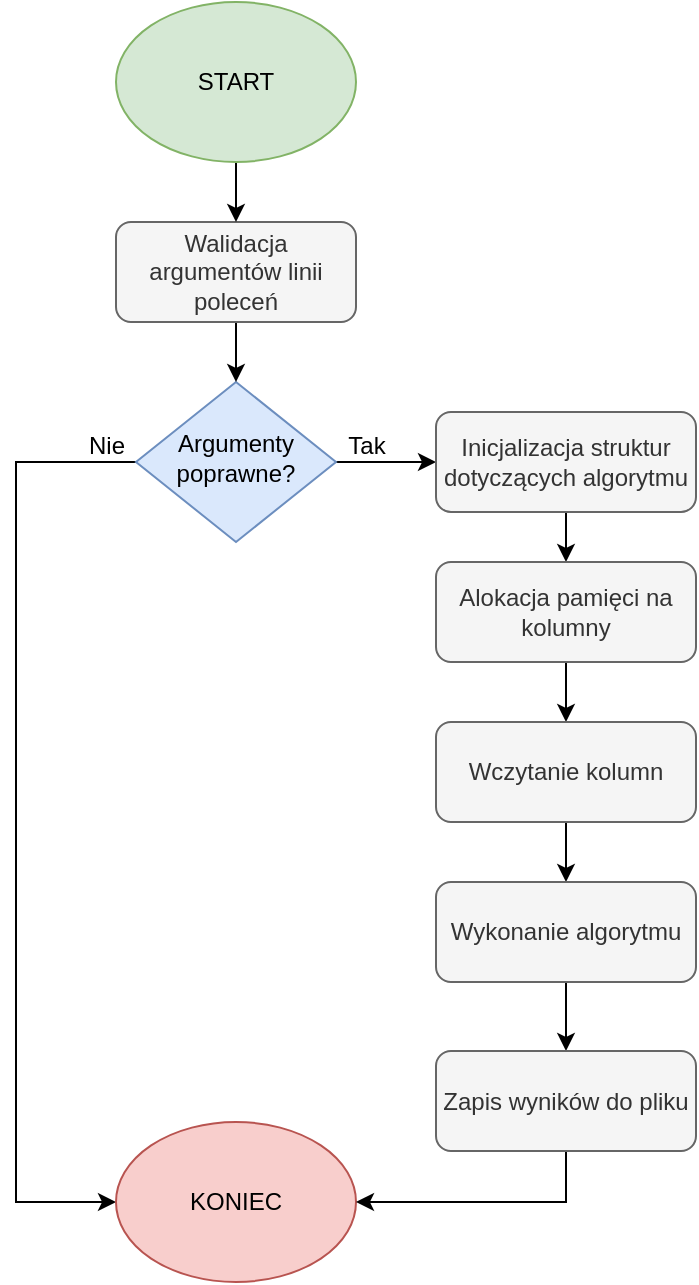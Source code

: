 <mxfile version="13.1.14" type="google"><diagram id="C5RBs43oDa-KdzZeNtuy" name="Page-1"><mxGraphModel dx="868" dy="479" grid="1" gridSize="10" guides="1" tooltips="1" connect="1" arrows="1" fold="1" page="1" pageScale="1" pageWidth="520" pageHeight="680" math="0" shadow="0"><root><mxCell id="WIyWlLk6GJQsqaUBKTNV-0"/><mxCell id="WIyWlLk6GJQsqaUBKTNV-1" parent="WIyWlLk6GJQsqaUBKTNV-0"/><mxCell id="Fn6huG84VkMnSES2XhLp-6" style="edgeStyle=orthogonalEdgeStyle;rounded=0;orthogonalLoop=1;jettySize=auto;html=1;exitX=0;exitY=0.5;exitDx=0;exitDy=0;" edge="1" parent="WIyWlLk6GJQsqaUBKTNV-1" source="WIyWlLk6GJQsqaUBKTNV-6" target="Fn6huG84VkMnSES2XhLp-3"><mxGeometry relative="1" as="geometry"><Array as="points"><mxPoint x="110" y="240"/><mxPoint x="110" y="610"/></Array></mxGeometry></mxCell><mxCell id="Fn6huG84VkMnSES2XhLp-20" value="" style="edgeStyle=orthogonalEdgeStyle;rounded=0;orthogonalLoop=1;jettySize=auto;html=1;" edge="1" parent="WIyWlLk6GJQsqaUBKTNV-1" source="WIyWlLk6GJQsqaUBKTNV-6" target="WIyWlLk6GJQsqaUBKTNV-12"><mxGeometry relative="1" as="geometry"/></mxCell><mxCell id="WIyWlLk6GJQsqaUBKTNV-6" value="Argumenty poprawne?" style="rhombus;whiteSpace=wrap;html=1;shadow=0;fontFamily=Helvetica;fontSize=12;align=center;strokeWidth=1;spacing=6;spacingTop=-4;fillColor=#dae8fc;strokeColor=#6c8ebf;" parent="WIyWlLk6GJQsqaUBKTNV-1" vertex="1"><mxGeometry x="170" y="200" width="100" height="80" as="geometry"/></mxCell><mxCell id="Fn6huG84VkMnSES2XhLp-22" value="" style="edgeStyle=orthogonalEdgeStyle;rounded=0;orthogonalLoop=1;jettySize=auto;html=1;" edge="1" parent="WIyWlLk6GJQsqaUBKTNV-1" source="WIyWlLk6GJQsqaUBKTNV-7" target="WIyWlLk6GJQsqaUBKTNV-6"><mxGeometry relative="1" as="geometry"/></mxCell><mxCell id="WIyWlLk6GJQsqaUBKTNV-7" value="Walidacja argumentów linii poleceń" style="rounded=1;whiteSpace=wrap;html=1;fontSize=12;glass=0;strokeWidth=1;shadow=0;fillColor=#f5f5f5;strokeColor=#666666;fontColor=#333333;" parent="WIyWlLk6GJQsqaUBKTNV-1" vertex="1"><mxGeometry x="160" y="120" width="120" height="50" as="geometry"/></mxCell><mxCell id="Fn6huG84VkMnSES2XhLp-15" style="edgeStyle=orthogonalEdgeStyle;rounded=0;orthogonalLoop=1;jettySize=auto;html=1;" edge="1" parent="WIyWlLk6GJQsqaUBKTNV-1" source="WIyWlLk6GJQsqaUBKTNV-12" target="Fn6huG84VkMnSES2XhLp-1"><mxGeometry relative="1" as="geometry"/></mxCell><mxCell id="WIyWlLk6GJQsqaUBKTNV-12" value="Inicjalizacja struktur dotyczących algorytmu" style="rounded=1;whiteSpace=wrap;html=1;fontSize=12;glass=0;strokeWidth=1;shadow=0;fillColor=#f5f5f5;strokeColor=#666666;fontColor=#333333;" parent="WIyWlLk6GJQsqaUBKTNV-1" vertex="1"><mxGeometry x="320" y="215" width="130" height="50" as="geometry"/></mxCell><mxCell id="Fn6huG84VkMnSES2XhLp-17" value="" style="edgeStyle=orthogonalEdgeStyle;rounded=0;orthogonalLoop=1;jettySize=auto;html=1;" edge="1" parent="WIyWlLk6GJQsqaUBKTNV-1" source="Fn6huG84VkMnSES2XhLp-0" target="WIyWlLk6GJQsqaUBKTNV-7"><mxGeometry relative="1" as="geometry"/></mxCell><mxCell id="Fn6huG84VkMnSES2XhLp-0" value="START" style="ellipse;whiteSpace=wrap;html=1;fillColor=#d5e8d4;strokeColor=#82b366;" vertex="1" parent="WIyWlLk6GJQsqaUBKTNV-1"><mxGeometry x="160" y="10" width="120" height="80" as="geometry"/></mxCell><mxCell id="Fn6huG84VkMnSES2XhLp-10" value="" style="edgeStyle=orthogonalEdgeStyle;rounded=0;orthogonalLoop=1;jettySize=auto;html=1;" edge="1" parent="WIyWlLk6GJQsqaUBKTNV-1" source="Fn6huG84VkMnSES2XhLp-1" target="Fn6huG84VkMnSES2XhLp-2"><mxGeometry relative="1" as="geometry"/></mxCell><mxCell id="Fn6huG84VkMnSES2XhLp-1" value="&lt;div&gt;Alokacja pamięci na kolumny&lt;/div&gt;" style="rounded=1;whiteSpace=wrap;html=1;fontSize=12;glass=0;strokeWidth=1;shadow=0;fillColor=#f5f5f5;strokeColor=#666666;fontColor=#333333;" vertex="1" parent="WIyWlLk6GJQsqaUBKTNV-1"><mxGeometry x="320" y="290" width="130" height="50" as="geometry"/></mxCell><mxCell id="Fn6huG84VkMnSES2XhLp-11" value="" style="edgeStyle=orthogonalEdgeStyle;rounded=0;orthogonalLoop=1;jettySize=auto;html=1;" edge="1" parent="WIyWlLk6GJQsqaUBKTNV-1" source="Fn6huG84VkMnSES2XhLp-2" target="Fn6huG84VkMnSES2XhLp-4"><mxGeometry relative="1" as="geometry"/></mxCell><mxCell id="Fn6huG84VkMnSES2XhLp-2" value="Wczytanie kolumn" style="rounded=1;whiteSpace=wrap;html=1;fontSize=12;glass=0;strokeWidth=1;shadow=0;fillColor=#f5f5f5;strokeColor=#666666;fontColor=#333333;" vertex="1" parent="WIyWlLk6GJQsqaUBKTNV-1"><mxGeometry x="320" y="370" width="130" height="50" as="geometry"/></mxCell><mxCell id="Fn6huG84VkMnSES2XhLp-3" value="KONIEC" style="ellipse;whiteSpace=wrap;html=1;fillColor=#f8cecc;strokeColor=#b85450;" vertex="1" parent="WIyWlLk6GJQsqaUBKTNV-1"><mxGeometry x="160" y="570" width="120" height="80" as="geometry"/></mxCell><mxCell id="Fn6huG84VkMnSES2XhLp-12" value="" style="edgeStyle=orthogonalEdgeStyle;rounded=0;orthogonalLoop=1;jettySize=auto;html=1;" edge="1" parent="WIyWlLk6GJQsqaUBKTNV-1" source="Fn6huG84VkMnSES2XhLp-4" target="Fn6huG84VkMnSES2XhLp-5"><mxGeometry relative="1" as="geometry"/></mxCell><mxCell id="Fn6huG84VkMnSES2XhLp-4" value="&lt;div&gt;Wykonanie algorytmu&lt;/div&gt;" style="rounded=1;whiteSpace=wrap;html=1;fontSize=12;glass=0;strokeWidth=1;shadow=0;fillColor=#f5f5f5;strokeColor=#666666;fontColor=#333333;" vertex="1" parent="WIyWlLk6GJQsqaUBKTNV-1"><mxGeometry x="320" y="450" width="130" height="50" as="geometry"/></mxCell><mxCell id="Fn6huG84VkMnSES2XhLp-16" style="edgeStyle=orthogonalEdgeStyle;rounded=0;orthogonalLoop=1;jettySize=auto;html=1;entryX=1;entryY=0.5;entryDx=0;entryDy=0;" edge="1" parent="WIyWlLk6GJQsqaUBKTNV-1" source="Fn6huG84VkMnSES2XhLp-5" target="Fn6huG84VkMnSES2XhLp-3"><mxGeometry relative="1" as="geometry"><Array as="points"><mxPoint x="385" y="610"/></Array></mxGeometry></mxCell><mxCell id="Fn6huG84VkMnSES2XhLp-5" value="Zapis wyników do pliku" style="rounded=1;whiteSpace=wrap;html=1;fontSize=12;glass=0;strokeWidth=1;shadow=0;fillColor=#f5f5f5;strokeColor=#666666;fontColor=#333333;" vertex="1" parent="WIyWlLk6GJQsqaUBKTNV-1"><mxGeometry x="320" y="534.5" width="130" height="50" as="geometry"/></mxCell><mxCell id="Fn6huG84VkMnSES2XhLp-19" value="&lt;div&gt;Nie&lt;/div&gt;" style="text;html=1;align=center;verticalAlign=middle;resizable=0;points=[];autosize=1;" vertex="1" parent="WIyWlLk6GJQsqaUBKTNV-1"><mxGeometry x="140" y="222" width="30" height="20" as="geometry"/></mxCell><mxCell id="Fn6huG84VkMnSES2XhLp-21" value="Tak" style="text;html=1;align=center;verticalAlign=middle;resizable=0;points=[];autosize=1;" vertex="1" parent="WIyWlLk6GJQsqaUBKTNV-1"><mxGeometry x="270" y="222" width="30" height="20" as="geometry"/></mxCell></root></mxGraphModel></diagram></mxfile>